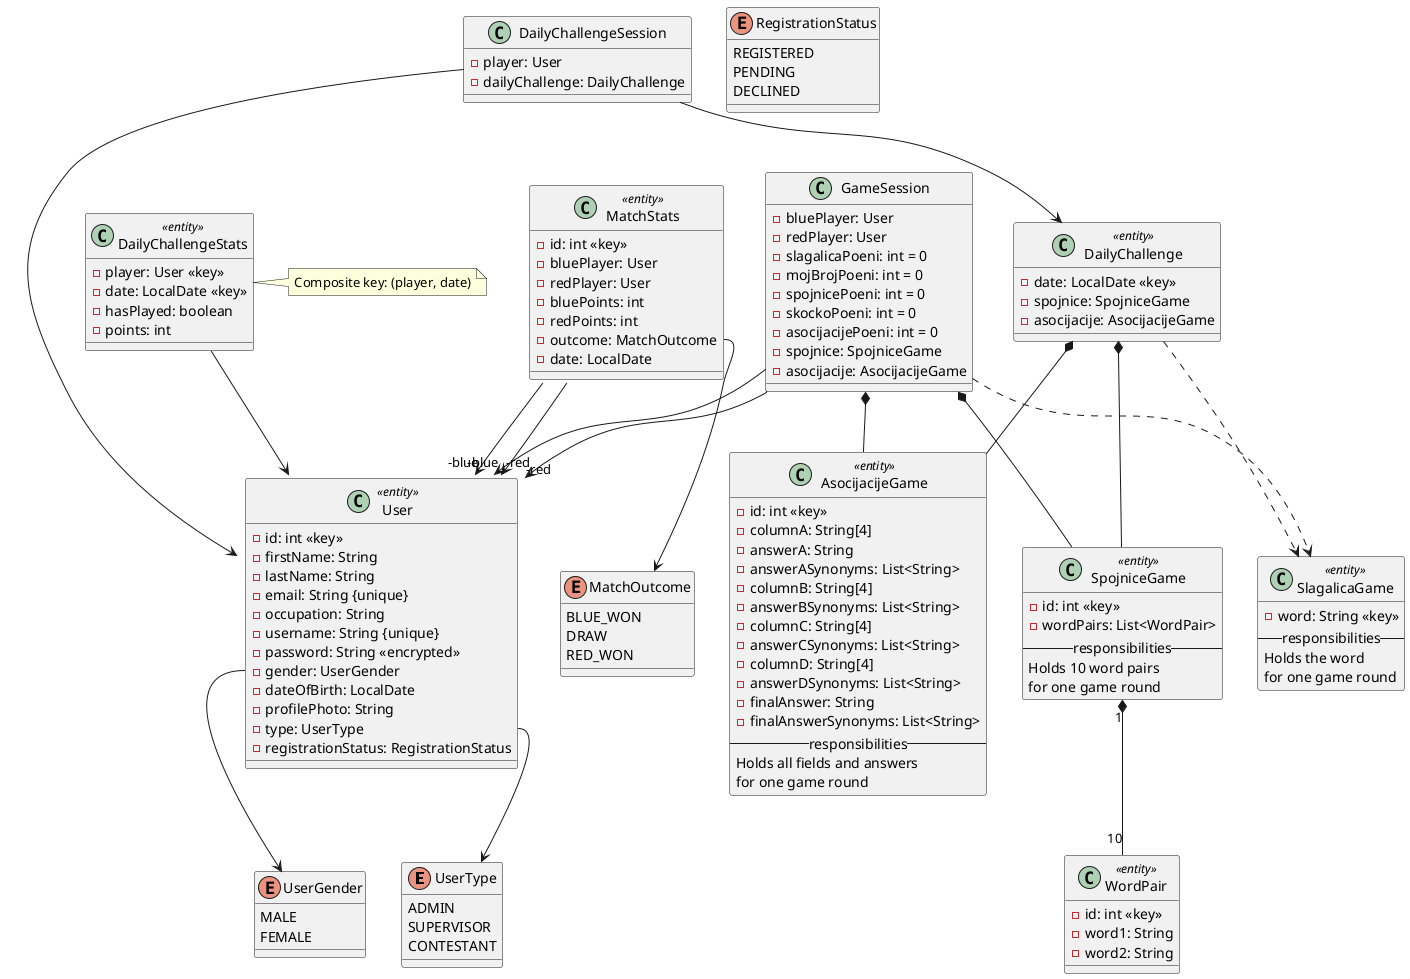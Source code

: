 @startuml domain_class_diagram
'left to right direction

enum UserType {
    ADMIN 
    SUPERVISOR 
    CONTESTANT
}
enum UserGender {
    MALE 
    FEMALE
}
enum RegistrationStatus {
    REGISTERED 
    PENDING
    DECLINED
}
class User <<entity>> {
    -id: int <<key>>
    -firstName: String
    -lastName: String
    -email: String {unique}
    -occupation: String
    -username: String {unique}
    -password: String <<encrypted>>
    -gender: UserGender
    -dateOfBirth: LocalDate
    -profilePhoto: String
    -type: UserType
    -registrationStatus: RegistrationStatus
}
User::gender --> UserGender
User::type --> UserType

class DailyChallengeStats <<entity>> {
    -player: User <<key>>
    -date: LocalDate <<key>>
    -hasPlayed: boolean
    -points: int
}
note "Composite key: (player, date)" as NCompositeKey
DailyChallengeStats - NCompositeKey
DailyChallengeStats --> User

class DailyChallenge <<entity>> {
    -date: LocalDate <<key>>
    -spojnice: SpojniceGame 
    -asocijacije: AsocijacijeGame
}
DailyChallenge *-- AsocijacijeGame
DailyChallenge *-- SpojniceGame
DailyChallenge ..> SlagalicaGame

class DailyChallengeSession {
    -player: User
    -dailyChallenge: DailyChallenge 
}
DailyChallengeSession --> DailyChallenge 
DailyChallengeSession --> User

enum MatchOutcome {
    BLUE_WON
    DRAW
    RED_WON
}
class MatchStats <<entity>> {
    -id: int <<key>>
    -bluePlayer: User
    -redPlayer: User
    -bluePoints: int 
    -redPoints: int 
    -outcome: MatchOutcome
    -date: LocalDate
}
MatchStats::outcome --> MatchOutcome
MatchStats --> "-blue" User
MatchStats --> "-red" User

class SlagalicaGame <<entity>> {
    -word: String <<key>>
    --responsibilities--
    Holds the word
    for one game round
}

class WordPair <<entity>> {
    -id: int <<key>>
    -word1: String 
    -word2: String
}
class SpojniceGame <<entity>> {
    -id: int <<key>>
    -wordPairs: List<WordPair>
    --responsibilities--
    Holds 10 word pairs
    for one game round
}
SpojniceGame "1" *-- "10" WordPair

class AsocijacijeGame <<entity>> {
    -id: int <<key>>
    -columnA: String[4]
    -answerA: String 
    -answerASynonyms: List<String>
    -columnB: String[4]
    -answerBSynonyms: List<String>
    -columnC: String[4]
    -answerCSynonyms: List<String>
    -columnD: String[4]
    -answerDSynonyms: List<String>
    -finalAnswer: String 
    -finalAnswerSynonyms: List<String>
    --responsibilities--
    Holds all fields and answers
    for one game round
}

class GameSession {
    -bluePlayer: User
    -redPlayer: User 
    -slagalicaPoeni: int = 0
    -mojBrojPoeni: int = 0
    -spojnicePoeni: int = 0
    -skockoPoeni: int = 0
    -asocijacijePoeni: int = 0
    -spojnice: SpojniceGame 
    -asocijacije: AsocijacijeGame 
}
GameSession *-- SpojniceGame
GameSession *-- AsocijacijeGame
GameSession ..> SlagalicaGame
GameSession --> "-blue" User
GameSession --> "-red" User

@enduml 